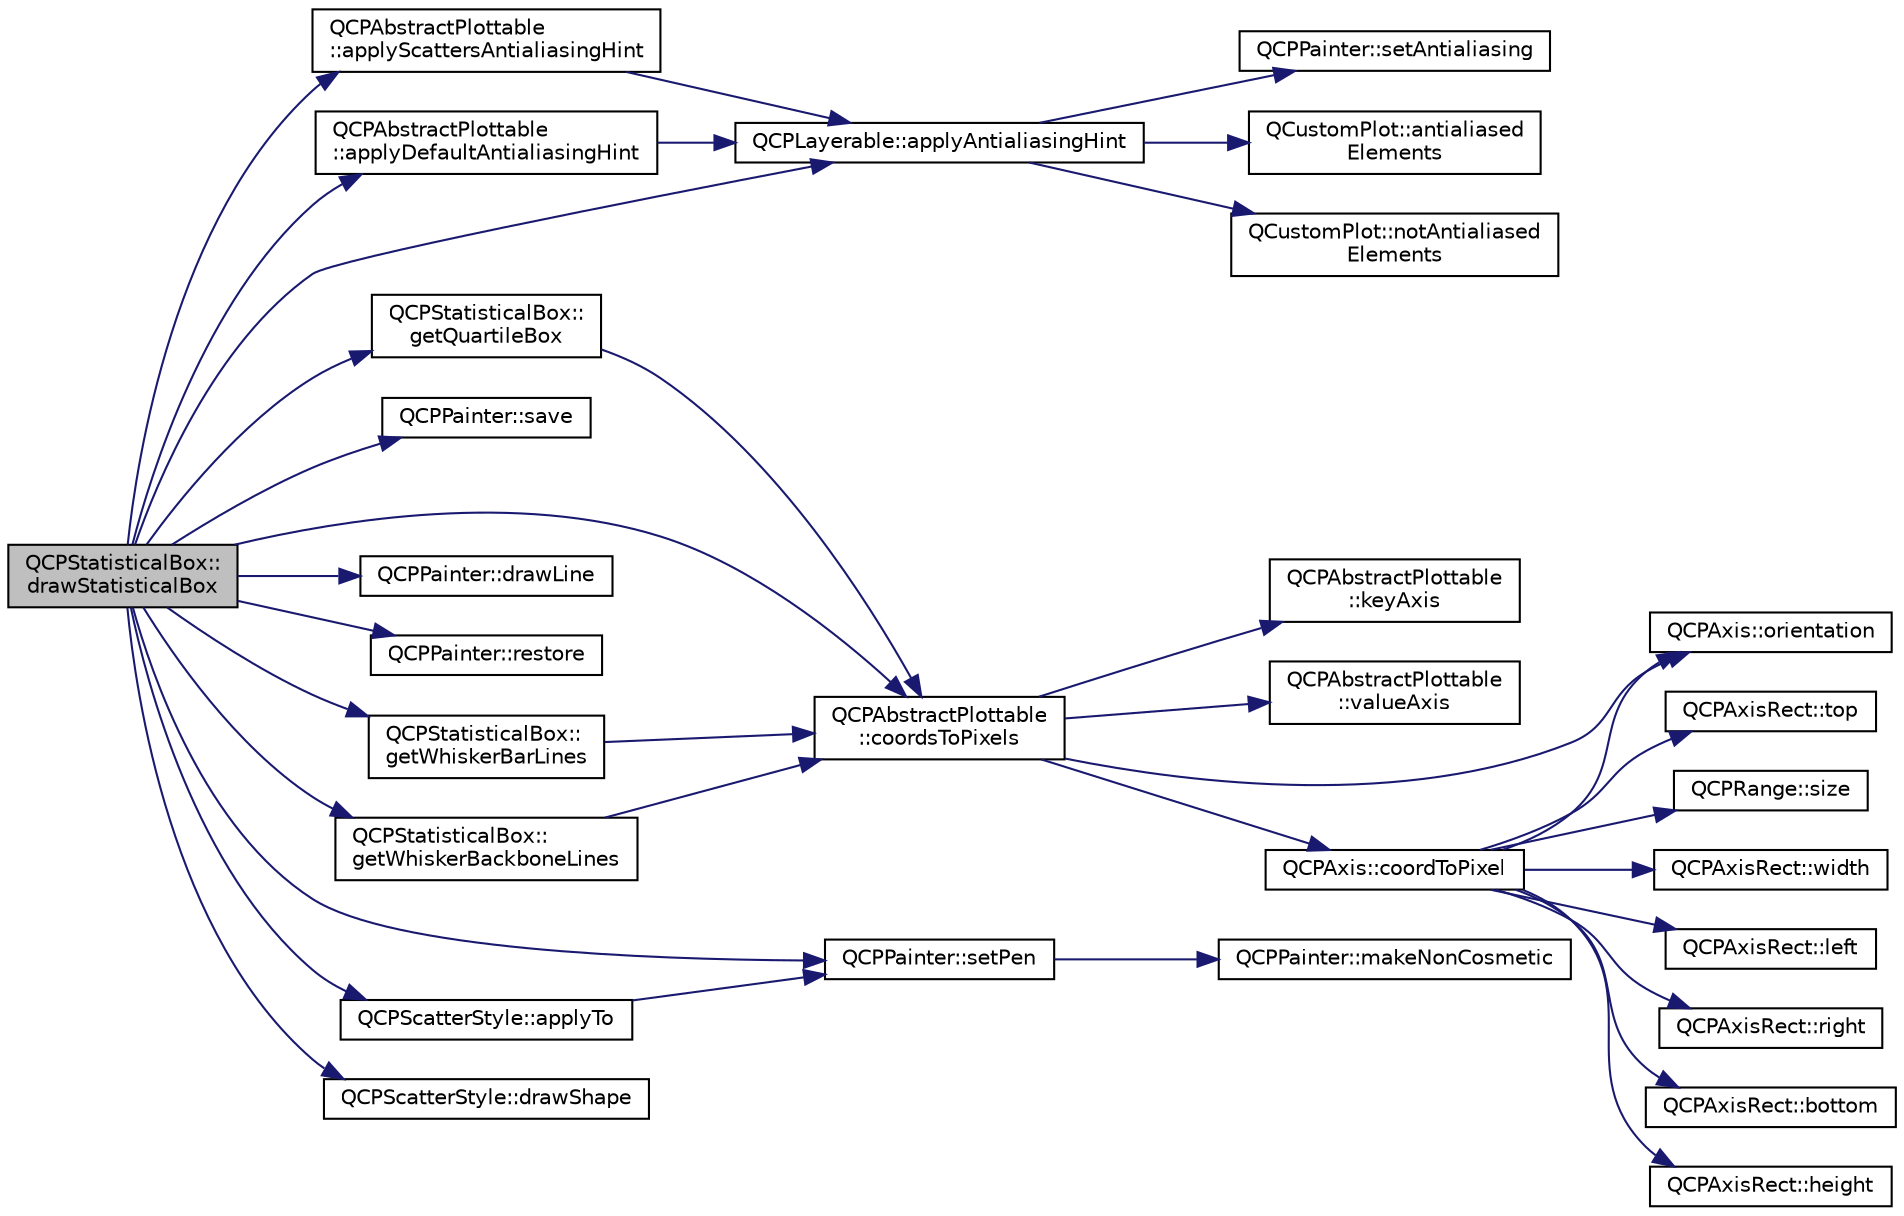 digraph "QCPStatisticalBox::drawStatisticalBox"
{
  edge [fontname="Helvetica",fontsize="10",labelfontname="Helvetica",labelfontsize="10"];
  node [fontname="Helvetica",fontsize="10",shape=record];
  rankdir="LR";
  Node78 [label="QCPStatisticalBox::\ldrawStatisticalBox",height=0.2,width=0.4,color="black", fillcolor="grey75", style="filled", fontcolor="black"];
  Node78 -> Node79 [color="midnightblue",fontsize="10",style="solid",fontname="Helvetica"];
  Node79 [label="QCPAbstractPlottable\l::applyDefaultAntialiasingHint",height=0.2,width=0.4,color="black", fillcolor="white", style="filled",URL="$class_q_c_p_abstract_plottable.html#ac032077fb0db93d6faa3273d02363398"];
  Node79 -> Node80 [color="midnightblue",fontsize="10",style="solid",fontname="Helvetica"];
  Node80 [label="QCPLayerable::applyAntialiasingHint",height=0.2,width=0.4,color="black", fillcolor="white", style="filled",URL="$class_q_c_p_layerable.html#acb663e375d2d36dc5c55021ee5a2119b"];
  Node80 -> Node81 [color="midnightblue",fontsize="10",style="solid",fontname="Helvetica"];
  Node81 [label="QCustomPlot::notAntialiased\lElements",height=0.2,width=0.4,color="black", fillcolor="white", style="filled",URL="$class_q_custom_plot.html#a75571bc5b2167e83def132fc993091b3"];
  Node80 -> Node82 [color="midnightblue",fontsize="10",style="solid",fontname="Helvetica"];
  Node82 [label="QCPPainter::setAntialiasing",height=0.2,width=0.4,color="black", fillcolor="white", style="filled",URL="$class_q_c_p_painter.html#aaba1deb9188244d9ea65b035112b4d05"];
  Node80 -> Node83 [color="midnightblue",fontsize="10",style="solid",fontname="Helvetica"];
  Node83 [label="QCustomPlot::antialiased\lElements",height=0.2,width=0.4,color="black", fillcolor="white", style="filled",URL="$class_q_custom_plot.html#a631762eb183aceecee73d30e108641ee"];
  Node78 -> Node84 [color="midnightblue",fontsize="10",style="solid",fontname="Helvetica"];
  Node84 [label="QCPStatisticalBox::\lgetQuartileBox",height=0.2,width=0.4,color="black", fillcolor="white", style="filled",URL="$class_q_c_p_statistical_box.html#aa44482bf991ceca74602294dd9977243"];
  Node84 -> Node85 [color="midnightblue",fontsize="10",style="solid",fontname="Helvetica"];
  Node85 [label="QCPAbstractPlottable\l::coordsToPixels",height=0.2,width=0.4,color="black", fillcolor="white", style="filled",URL="$class_q_c_p_abstract_plottable.html#a7ad84a36472441cf1f555c5683d0da93"];
  Node85 -> Node86 [color="midnightblue",fontsize="10",style="solid",fontname="Helvetica"];
  Node86 [label="QCPAbstractPlottable\l::keyAxis",height=0.2,width=0.4,color="black", fillcolor="white", style="filled",URL="$class_q_c_p_abstract_plottable.html#a2cdd6f0dd5e9a979037f86b4000d9cfe"];
  Node85 -> Node87 [color="midnightblue",fontsize="10",style="solid",fontname="Helvetica"];
  Node87 [label="QCPAbstractPlottable\l::valueAxis",height=0.2,width=0.4,color="black", fillcolor="white", style="filled",URL="$class_q_c_p_abstract_plottable.html#af47809a644a68ffd955fb30b01fb4f2f"];
  Node85 -> Node88 [color="midnightblue",fontsize="10",style="solid",fontname="Helvetica"];
  Node88 [label="QCPAxis::orientation",height=0.2,width=0.4,color="black", fillcolor="white", style="filled",URL="$class_q_c_p_axis.html#ab988ef4538e2655bb77bd138189cd42e"];
  Node85 -> Node89 [color="midnightblue",fontsize="10",style="solid",fontname="Helvetica"];
  Node89 [label="QCPAxis::coordToPixel",height=0.2,width=0.4,color="black", fillcolor="white", style="filled",URL="$class_q_c_p_axis.html#af15d1b3a7f7e9b53d759d3ccff1fe4b4"];
  Node89 -> Node88 [color="midnightblue",fontsize="10",style="solid",fontname="Helvetica"];
  Node89 -> Node90 [color="midnightblue",fontsize="10",style="solid",fontname="Helvetica"];
  Node90 [label="QCPRange::size",height=0.2,width=0.4,color="black", fillcolor="white", style="filled",URL="$class_q_c_p_range.html#a62326e7cc4316b96df6a60813230e63f"];
  Node89 -> Node91 [color="midnightblue",fontsize="10",style="solid",fontname="Helvetica"];
  Node91 [label="QCPAxisRect::width",height=0.2,width=0.4,color="black", fillcolor="white", style="filled",URL="$class_q_c_p_axis_rect.html#a204645398a4f9d0b0189385c7c2cfb91"];
  Node89 -> Node92 [color="midnightblue",fontsize="10",style="solid",fontname="Helvetica"];
  Node92 [label="QCPAxisRect::left",height=0.2,width=0.4,color="black", fillcolor="white", style="filled",URL="$class_q_c_p_axis_rect.html#afb4a3de02046b20b9310bdb8fca781c3"];
  Node89 -> Node93 [color="midnightblue",fontsize="10",style="solid",fontname="Helvetica"];
  Node93 [label="QCPAxisRect::right",height=0.2,width=0.4,color="black", fillcolor="white", style="filled",URL="$class_q_c_p_axis_rect.html#a3f819d4a1b2193723d1fdafc573eea10"];
  Node89 -> Node94 [color="midnightblue",fontsize="10",style="solid",fontname="Helvetica"];
  Node94 [label="QCPAxisRect::bottom",height=0.2,width=0.4,color="black", fillcolor="white", style="filled",URL="$class_q_c_p_axis_rect.html#acefdf1abaa8a8ab681e906cc2be9581e"];
  Node89 -> Node95 [color="midnightblue",fontsize="10",style="solid",fontname="Helvetica"];
  Node95 [label="QCPAxisRect::height",height=0.2,width=0.4,color="black", fillcolor="white", style="filled",URL="$class_q_c_p_axis_rect.html#acc4377809e79d9a089ab790f39429b0d"];
  Node89 -> Node96 [color="midnightblue",fontsize="10",style="solid",fontname="Helvetica"];
  Node96 [label="QCPAxisRect::top",height=0.2,width=0.4,color="black", fillcolor="white", style="filled",URL="$class_q_c_p_axis_rect.html#a45dbad181cbb9f09d068dbb76c817c95"];
  Node78 -> Node97 [color="midnightblue",fontsize="10",style="solid",fontname="Helvetica"];
  Node97 [label="QCPPainter::save",height=0.2,width=0.4,color="black", fillcolor="white", style="filled",URL="$class_q_c_p_painter.html#a8fd6821ee6fecbfa04444c9062912abd"];
  Node78 -> Node98 [color="midnightblue",fontsize="10",style="solid",fontname="Helvetica"];
  Node98 [label="QCPPainter::setPen",height=0.2,width=0.4,color="black", fillcolor="white", style="filled",URL="$class_q_c_p_painter.html#af9c7a4cd1791403901f8c5b82a150195"];
  Node98 -> Node99 [color="midnightblue",fontsize="10",style="solid",fontname="Helvetica"];
  Node99 [label="QCPPainter::makeNonCosmetic",height=0.2,width=0.4,color="black", fillcolor="white", style="filled",URL="$class_q_c_p_painter.html#a7e63fbcf47e35c6f2ecd11b8fef7c7d8"];
  Node78 -> Node100 [color="midnightblue",fontsize="10",style="solid",fontname="Helvetica"];
  Node100 [label="QCPPainter::drawLine",height=0.2,width=0.4,color="black", fillcolor="white", style="filled",URL="$class_q_c_p_painter.html#a0b4b1b9bd495e182c731774dc800e6e0"];
  Node78 -> Node85 [color="midnightblue",fontsize="10",style="solid",fontname="Helvetica"];
  Node78 -> Node101 [color="midnightblue",fontsize="10",style="solid",fontname="Helvetica"];
  Node101 [label="QCPPainter::restore",height=0.2,width=0.4,color="black", fillcolor="white", style="filled",URL="$class_q_c_p_painter.html#a64908e6298d5bbd83457dc987cc3a022"];
  Node78 -> Node80 [color="midnightblue",fontsize="10",style="solid",fontname="Helvetica"];
  Node78 -> Node102 [color="midnightblue",fontsize="10",style="solid",fontname="Helvetica"];
  Node102 [label="QCPStatisticalBox::\lgetWhiskerBackboneLines",height=0.2,width=0.4,color="black", fillcolor="white", style="filled",URL="$class_q_c_p_statistical_box.html#a233c28f8c2464ed104a4d580eedd4c64"];
  Node102 -> Node85 [color="midnightblue",fontsize="10",style="solid",fontname="Helvetica"];
  Node78 -> Node103 [color="midnightblue",fontsize="10",style="solid",fontname="Helvetica"];
  Node103 [label="QCPStatisticalBox::\lgetWhiskerBarLines",height=0.2,width=0.4,color="black", fillcolor="white", style="filled",URL="$class_q_c_p_statistical_box.html#af478f6e8a5e9ca2f1bbac10a6b73319a"];
  Node103 -> Node85 [color="midnightblue",fontsize="10",style="solid",fontname="Helvetica"];
  Node78 -> Node104 [color="midnightblue",fontsize="10",style="solid",fontname="Helvetica"];
  Node104 [label="QCPAbstractPlottable\l::applyScattersAntialiasingHint",height=0.2,width=0.4,color="black", fillcolor="white", style="filled",URL="$class_q_c_p_abstract_plottable.html#ac95f26b15a1e5d9c7bd2c0a46d760fc9"];
  Node104 -> Node80 [color="midnightblue",fontsize="10",style="solid",fontname="Helvetica"];
  Node78 -> Node105 [color="midnightblue",fontsize="10",style="solid",fontname="Helvetica"];
  Node105 [label="QCPScatterStyle::applyTo",height=0.2,width=0.4,color="black", fillcolor="white", style="filled",URL="$class_q_c_p_scatter_style.html#afd8044ece445300499ca0dc164821e0f"];
  Node105 -> Node98 [color="midnightblue",fontsize="10",style="solid",fontname="Helvetica"];
  Node78 -> Node106 [color="midnightblue",fontsize="10",style="solid",fontname="Helvetica"];
  Node106 [label="QCPScatterStyle::drawShape",height=0.2,width=0.4,color="black", fillcolor="white", style="filled",URL="$class_q_c_p_scatter_style.html#a89b5105e6027bfcbfeefed9d201b607c"];
}
